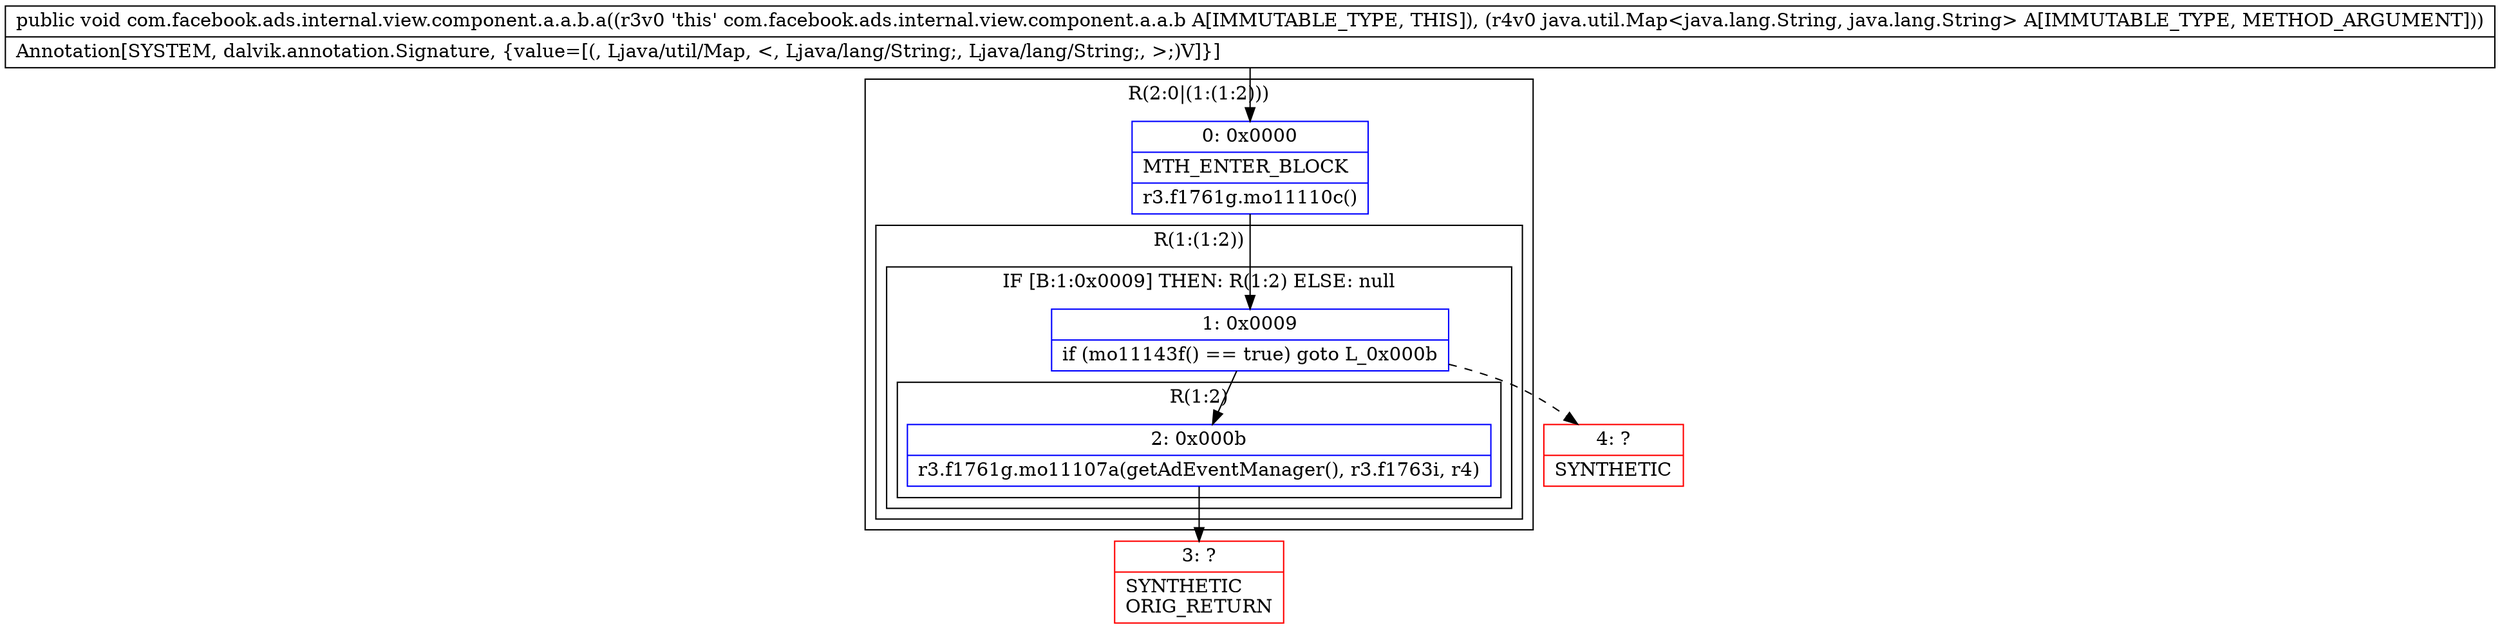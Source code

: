 digraph "CFG forcom.facebook.ads.internal.view.component.a.a.b.a(Ljava\/util\/Map;)V" {
subgraph cluster_Region_1022927500 {
label = "R(2:0|(1:(1:2)))";
node [shape=record,color=blue];
Node_0 [shape=record,label="{0\:\ 0x0000|MTH_ENTER_BLOCK\l|r3.f1761g.mo11110c()\l}"];
subgraph cluster_Region_1053718007 {
label = "R(1:(1:2))";
node [shape=record,color=blue];
subgraph cluster_IfRegion_605917079 {
label = "IF [B:1:0x0009] THEN: R(1:2) ELSE: null";
node [shape=record,color=blue];
Node_1 [shape=record,label="{1\:\ 0x0009|if (mo11143f() == true) goto L_0x000b\l}"];
subgraph cluster_Region_843452874 {
label = "R(1:2)";
node [shape=record,color=blue];
Node_2 [shape=record,label="{2\:\ 0x000b|r3.f1761g.mo11107a(getAdEventManager(), r3.f1763i, r4)\l}"];
}
}
}
}
Node_3 [shape=record,color=red,label="{3\:\ ?|SYNTHETIC\lORIG_RETURN\l}"];
Node_4 [shape=record,color=red,label="{4\:\ ?|SYNTHETIC\l}"];
MethodNode[shape=record,label="{public void com.facebook.ads.internal.view.component.a.a.b.a((r3v0 'this' com.facebook.ads.internal.view.component.a.a.b A[IMMUTABLE_TYPE, THIS]), (r4v0 java.util.Map\<java.lang.String, java.lang.String\> A[IMMUTABLE_TYPE, METHOD_ARGUMENT]))  | Annotation[SYSTEM, dalvik.annotation.Signature, \{value=[(, Ljava\/util\/Map, \<, Ljava\/lang\/String;, Ljava\/lang\/String;, \>;)V]\}]\l}"];
MethodNode -> Node_0;
Node_0 -> Node_1;
Node_1 -> Node_2;
Node_1 -> Node_4[style=dashed];
Node_2 -> Node_3;
}

